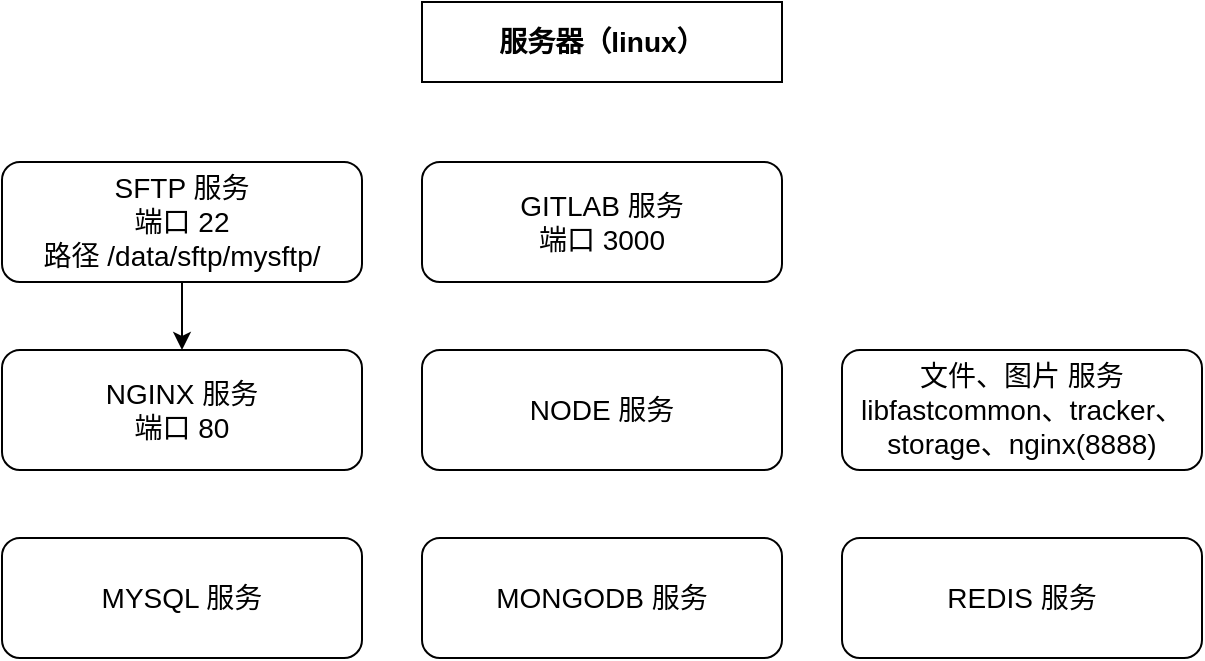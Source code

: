 <mxfile version="11.1.4" type="github"><diagram id="VRQW3Jt0eaMa1CC4UobA" name="Page-1"><mxGraphModel dx="901" dy="631" grid="1" gridSize="10" guides="1" tooltips="1" connect="1" arrows="1" fold="1" page="1" pageScale="1" pageWidth="827" pageHeight="1169" math="0" shadow="0"><root><mxCell id="0"/><mxCell id="1" parent="0"/><mxCell id="4vmc7MduP0g42sPAPMOg-2" value="服务器（linux）" style="rounded=0;whiteSpace=wrap;html=1;fontStyle=1;fontSize=14;" parent="1" vertex="1"><mxGeometry x="280" y="20" width="180" height="40" as="geometry"/></mxCell><mxCell id="4vmc7MduP0g42sPAPMOg-4" value="文件、图片 服务&#10;libfastcommon、tracker、&#10;storage、nginx(8888)" style="rounded=1;whiteSpace=wrap;strokeWidth=1;fontSize=14;fontStyle=0;fontFamily=Helvetica;verticalAlign=middle;horizontal=1;spacing=0;" parent="1" vertex="1"><mxGeometry x="490" y="194" width="180" height="60" as="geometry"/></mxCell><mxCell id="yCcydIhPeO00OU6VGQBU-14" style="edgeStyle=orthogonalEdgeStyle;rounded=0;orthogonalLoop=1;jettySize=auto;html=1;entryX=0.5;entryY=0;entryDx=0;entryDy=0;fontFamily=Helvetica;fontSize=14;" edge="1" parent="1" source="yCcydIhPeO00OU6VGQBU-1" target="yCcydIhPeO00OU6VGQBU-2"><mxGeometry relative="1" as="geometry"/></mxCell><mxCell id="yCcydIhPeO00OU6VGQBU-1" value="SFTP 服务&#10;端口 22&#10;路径 /data/sftp/mysftp/" style="rounded=1;whiteSpace=wrap;strokeWidth=1;fontSize=14;fontStyle=0;fontFamily=Helvetica;verticalAlign=middle;horizontal=1;spacing=0;" vertex="1" parent="1"><mxGeometry x="70" y="100" width="180" height="60" as="geometry"/></mxCell><mxCell id="yCcydIhPeO00OU6VGQBU-2" value="NGINX 服务&#10;端口 80" style="rounded=1;whiteSpace=wrap;strokeWidth=1;fontSize=14;fontStyle=0;fontFamily=Helvetica;verticalAlign=middle;horizontal=1;spacing=0;" vertex="1" parent="1"><mxGeometry x="70" y="194" width="180" height="60" as="geometry"/></mxCell><mxCell id="yCcydIhPeO00OU6VGQBU-3" value="GITLAB 服务&#10;端口 3000" style="rounded=1;whiteSpace=wrap;strokeWidth=1;fontSize=14;fontStyle=0;fontFamily=Helvetica;verticalAlign=middle;horizontal=1;spacing=0;" vertex="1" parent="1"><mxGeometry x="280" y="100" width="180" height="60" as="geometry"/></mxCell><mxCell id="yCcydIhPeO00OU6VGQBU-5" value="NODE 服务" style="rounded=1;whiteSpace=wrap;strokeWidth=1;fontSize=14;fontStyle=0;fontFamily=Helvetica;verticalAlign=middle;horizontal=1;spacing=0;" vertex="1" parent="1"><mxGeometry x="280" y="194" width="180" height="60" as="geometry"/></mxCell><mxCell id="yCcydIhPeO00OU6VGQBU-7" value="REDIS 服务" style="rounded=1;whiteSpace=wrap;strokeWidth=1;fontSize=14;fontStyle=0;fontFamily=Helvetica;verticalAlign=middle;horizontal=1;spacing=0;" vertex="1" parent="1"><mxGeometry x="490" y="288" width="180" height="60" as="geometry"/></mxCell><mxCell id="yCcydIhPeO00OU6VGQBU-8" value="MONGODB 服务" style="rounded=1;whiteSpace=wrap;strokeWidth=1;fontSize=14;fontStyle=0;fontFamily=Helvetica;verticalAlign=middle;horizontal=1;spacing=0;" vertex="1" parent="1"><mxGeometry x="280" y="288" width="180" height="60" as="geometry"/></mxCell><mxCell id="yCcydIhPeO00OU6VGQBU-9" value="MYSQL 服务" style="rounded=1;whiteSpace=wrap;strokeWidth=1;fontSize=14;fontStyle=0;fontFamily=Helvetica;verticalAlign=middle;horizontal=1;spacing=0;" vertex="1" parent="1"><mxGeometry x="70" y="288" width="180" height="60" as="geometry"/></mxCell></root></mxGraphModel></diagram></mxfile>
